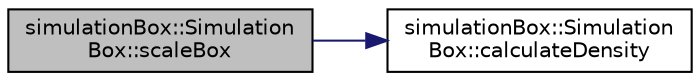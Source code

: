 digraph "simulationBox::SimulationBox::scaleBox"
{
 // LATEX_PDF_SIZE
  edge [fontname="Helvetica",fontsize="10",labelfontname="Helvetica",labelfontsize="10"];
  node [fontname="Helvetica",fontsize="10",shape=record];
  rankdir="LR";
  Node1 [label="simulationBox::Simulation\lBox::scaleBox",height=0.2,width=0.4,color="black", fillcolor="grey75", style="filled", fontcolor="black",tooltip=" "];
  Node1 -> Node2 [color="midnightblue",fontsize="10",style="solid",fontname="Helvetica"];
  Node2 [label="simulationBox::Simulation\lBox::calculateDensity",height=0.2,width=0.4,color="black", fillcolor="white", style="filled",URL="$classsimulationBox_1_1SimulationBox.html#af0fc4f22d05f7dabd056b910ae46c1bc",tooltip="calculate density of simulationBox"];
}
